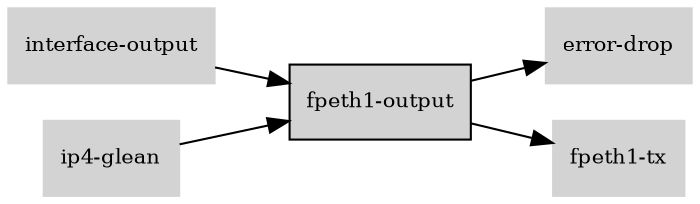 digraph "fpeth1_output_subgraph" {
  rankdir=LR;
  node [shape=box, style=filled, fontsize=10, color=lightgray, fontcolor=black, fillcolor=lightgray];
  "fpeth1-output" [color=black, fontcolor=black, fillcolor=lightgray];
  edge [fontsize=8];
  "fpeth1-output" -> "error-drop";
  "fpeth1-output" -> "fpeth1-tx";
  "interface-output" -> "fpeth1-output";
  "ip4-glean" -> "fpeth1-output";
}
